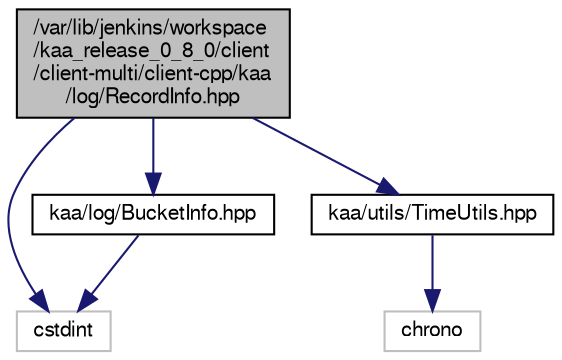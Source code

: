 digraph "/var/lib/jenkins/workspace/kaa_release_0_8_0/client/client-multi/client-cpp/kaa/log/RecordInfo.hpp"
{
  bgcolor="transparent";
  edge [fontname="FreeSans",fontsize="10",labelfontname="FreeSans",labelfontsize="10"];
  node [fontname="FreeSans",fontsize="10",shape=record];
  Node1 [label="/var/lib/jenkins/workspace\l/kaa_release_0_8_0/client\l/client-multi/client-cpp/kaa\l/log/RecordInfo.hpp",height=0.2,width=0.4,color="black", fillcolor="grey75", style="filled" fontcolor="black"];
  Node1 -> Node2 [color="midnightblue",fontsize="10",style="solid",fontname="FreeSans"];
  Node2 [label="cstdint",height=0.2,width=0.4,color="grey75"];
  Node1 -> Node3 [color="midnightblue",fontsize="10",style="solid",fontname="FreeSans"];
  Node3 [label="kaa/log/BucketInfo.hpp",height=0.2,width=0.4,color="black",URL="$BucketInfo_8hpp.html"];
  Node3 -> Node2 [color="midnightblue",fontsize="10",style="solid",fontname="FreeSans"];
  Node1 -> Node4 [color="midnightblue",fontsize="10",style="solid",fontname="FreeSans"];
  Node4 [label="kaa/utils/TimeUtils.hpp",height=0.2,width=0.4,color="black",URL="$TimeUtils_8hpp.html"];
  Node4 -> Node5 [color="midnightblue",fontsize="10",style="solid",fontname="FreeSans"];
  Node5 [label="chrono",height=0.2,width=0.4,color="grey75"];
}
